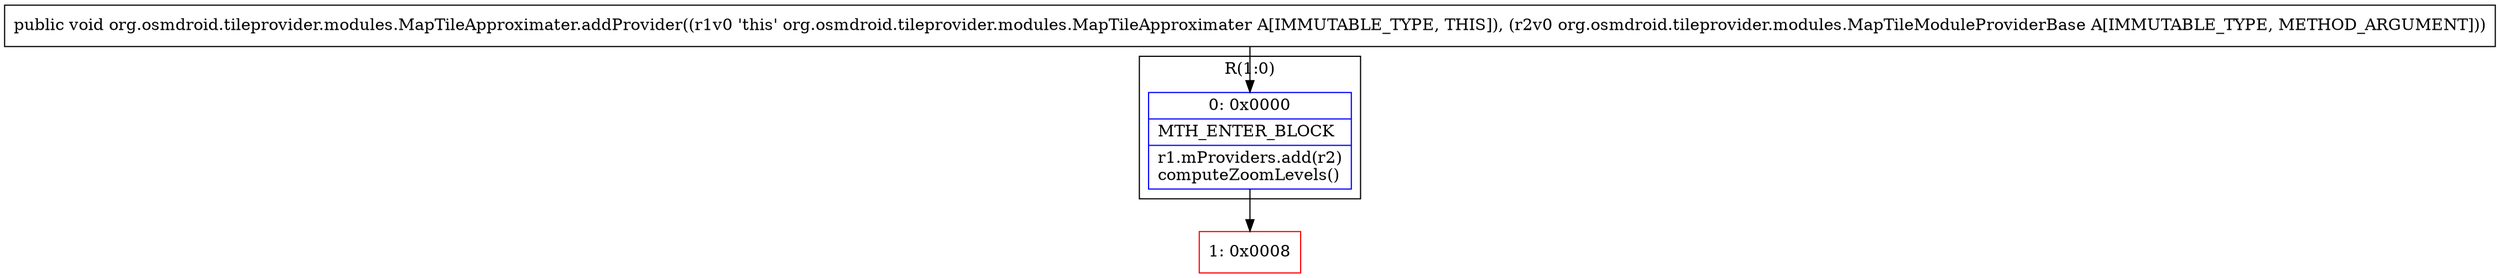 digraph "CFG fororg.osmdroid.tileprovider.modules.MapTileApproximater.addProvider(Lorg\/osmdroid\/tileprovider\/modules\/MapTileModuleProviderBase;)V" {
subgraph cluster_Region_2037365288 {
label = "R(1:0)";
node [shape=record,color=blue];
Node_0 [shape=record,label="{0\:\ 0x0000|MTH_ENTER_BLOCK\l|r1.mProviders.add(r2)\lcomputeZoomLevels()\l}"];
}
Node_1 [shape=record,color=red,label="{1\:\ 0x0008}"];
MethodNode[shape=record,label="{public void org.osmdroid.tileprovider.modules.MapTileApproximater.addProvider((r1v0 'this' org.osmdroid.tileprovider.modules.MapTileApproximater A[IMMUTABLE_TYPE, THIS]), (r2v0 org.osmdroid.tileprovider.modules.MapTileModuleProviderBase A[IMMUTABLE_TYPE, METHOD_ARGUMENT])) }"];
MethodNode -> Node_0;
Node_0 -> Node_1;
}

